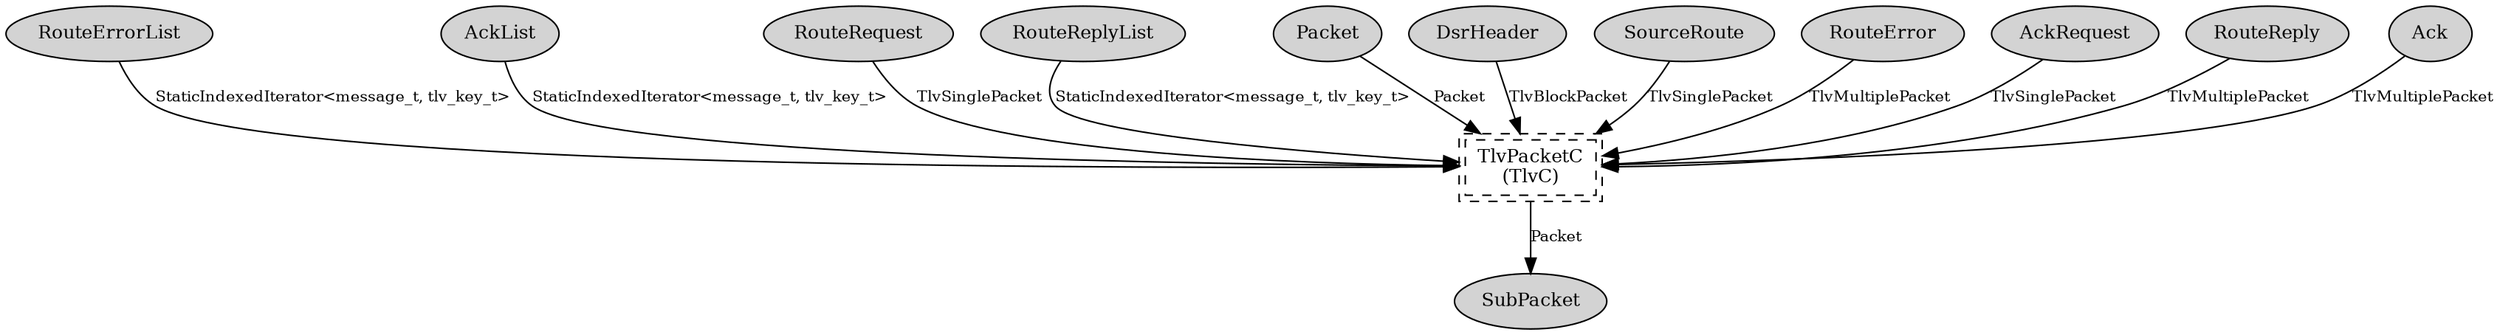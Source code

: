 digraph "DsrOptionsC" {
  n0x7de65910 [shape=ellipse, style=filled, label="RouteErrorList", fontsize=12];
  "DsrOptionsC.TlvC" [fontsize=12, shape=box,peripheries=2, style=dashed, label="TlvPacketC\n(TlvC)", URL="TlvPacketC.html"];
  n0x7de60730 [shape=ellipse, style=filled, label="AckList", fontsize=12];
  n0x7de7ac68 [shape=ellipse, style=filled, label="RouteRequest", fontsize=12];
  "DsrOptionsC.TlvC" [fontsize=12, shape=box,peripheries=2, style=dashed, label="TlvPacketC\n(TlvC)", URL="TlvPacketC.html"];
  n0x7de621d0 [shape=ellipse, style=filled, label="RouteReplyList", fontsize=12];
  n0x7de5fba0 [shape=ellipse, style=filled, label="Packet", fontsize=12];
  "DsrOptionsC.TlvC" [fontsize=12, shape=box,peripheries=2, style=dashed, label="TlvPacketC\n(TlvC)", URL="TlvPacketC.html"];
  n0x7de85010 [shape=ellipse, style=filled, label="DsrHeader", fontsize=12];
  "DsrOptionsC.TlvC" [fontsize=12, shape=box,peripheries=2, style=dashed, label="TlvPacketC\n(TlvC)", URL="TlvPacketC.html"];
  n0x7de5f500 [shape=ellipse, style=filled, label="SourceRoute", fontsize=12];
  n0x7de65010 [shape=ellipse, style=filled, label="RouteError", fontsize=12];
  "DsrOptionsC.TlvC" [fontsize=12, shape=box,peripheries=2, style=dashed, label="TlvPacketC\n(TlvC)", URL="TlvPacketC.html"];
  n0x7de616e0 [shape=ellipse, style=filled, label="AckRequest", fontsize=12];
  n0x7de72b60 [shape=ellipse, style=filled, label="RouteReply", fontsize=12];
  n0x7de61db8 [shape=ellipse, style=filled, label="Ack", fontsize=12];
  "DsrOptionsC.TlvC" [fontsize=12, shape=box,peripheries=2, style=dashed, label="TlvPacketC\n(TlvC)", URL="TlvPacketC.html"];
  n0x7de5d378 [shape=ellipse, style=filled, label="SubPacket", fontsize=12];
  "n0x7de65910" -> "DsrOptionsC.TlvC" [label="StaticIndexedIterator<message_t, tlv_key_t>", URL="../ihtml/StaticIndexedIterator.html", fontsize=10];
  "n0x7de60730" -> "DsrOptionsC.TlvC" [label="StaticIndexedIterator<message_t, tlv_key_t>", URL="../ihtml/StaticIndexedIterator.html", fontsize=10];
  "n0x7de7ac68" -> "DsrOptionsC.TlvC" [label="TlvSinglePacket", URL="../ihtml/TlvSinglePacket.html", fontsize=10];
  "n0x7de621d0" -> "DsrOptionsC.TlvC" [label="StaticIndexedIterator<message_t, tlv_key_t>", URL="../ihtml/StaticIndexedIterator.html", fontsize=10];
  "n0x7de5fba0" -> "DsrOptionsC.TlvC" [label="Packet", URL="../ihtml/tos.interfaces.Packet.html", fontsize=10];
  "n0x7de85010" -> "DsrOptionsC.TlvC" [label="TlvBlockPacket", URL="../ihtml/TlvBlockPacket.html", fontsize=10];
  "n0x7de5f500" -> "DsrOptionsC.TlvC" [label="TlvSinglePacket", URL="../ihtml/TlvSinglePacket.html", fontsize=10];
  "n0x7de65010" -> "DsrOptionsC.TlvC" [label="TlvMultiplePacket", URL="../ihtml/TlvMultiplePacket.html", fontsize=10];
  "n0x7de616e0" -> "DsrOptionsC.TlvC" [label="TlvSinglePacket", URL="../ihtml/TlvSinglePacket.html", fontsize=10];
  "n0x7de72b60" -> "DsrOptionsC.TlvC" [label="TlvMultiplePacket", URL="../ihtml/TlvMultiplePacket.html", fontsize=10];
  "n0x7de61db8" -> "DsrOptionsC.TlvC" [label="TlvMultiplePacket", URL="../ihtml/TlvMultiplePacket.html", fontsize=10];
  "DsrOptionsC.TlvC" -> "n0x7de5d378" [label="Packet", URL="../ihtml/tos.interfaces.Packet.html", fontsize=10];
}
